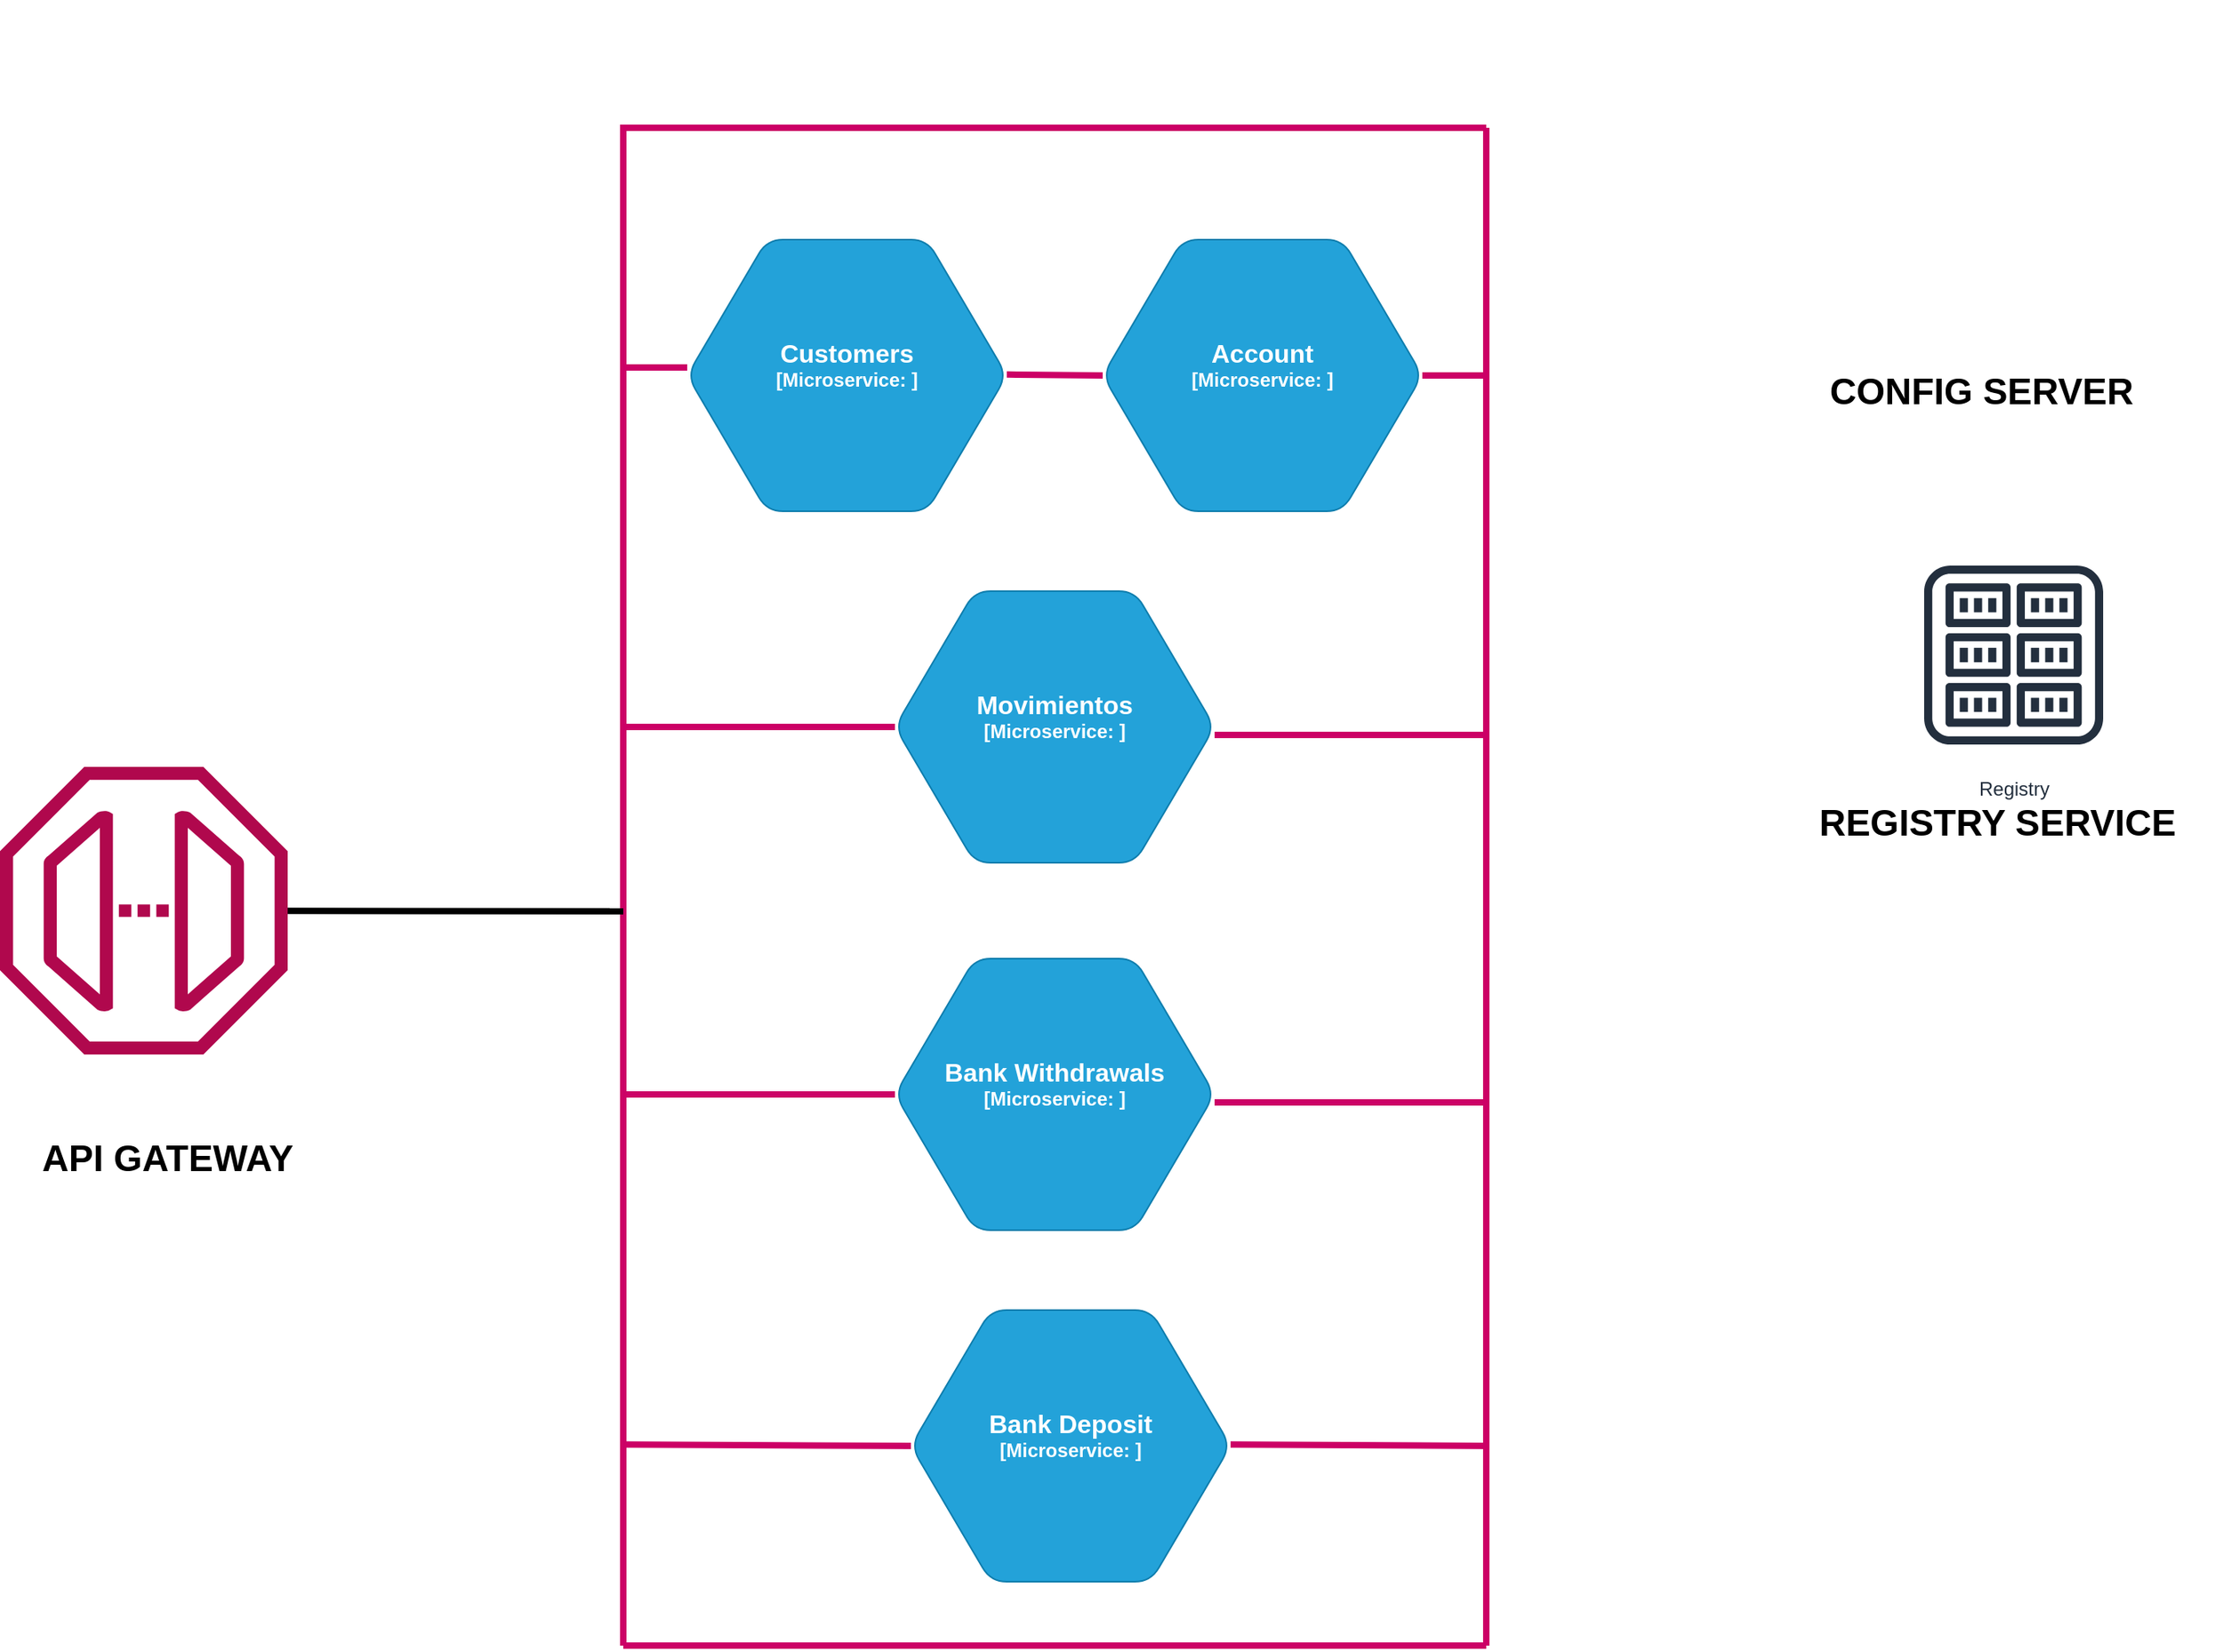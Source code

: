 <mxfile version="16.5.6" type="github" pages="2">
  <diagram id="eq8eSxxcA1K28TQnE9SX" name="Page-1">
    <mxGraphModel dx="2714" dy="2222" grid="1" gridSize="10" guides="1" tooltips="1" connect="1" arrows="1" fold="1" page="1" pageScale="1" pageWidth="827" pageHeight="1169" math="0" shadow="0">
      <root>
        <mxCell id="0" />
        <mxCell id="1" parent="0" />
        <object placeholders="1" c4Type="Customers" c4Container="Microservice" c4Technology="" c4Description="" label="&lt;font style=&quot;font-size: 16px&quot;&gt;&lt;b&gt;%c4Type%&lt;/font&gt;&lt;div&gt;[%c4Container%:&amp;nbsp;%c4Technology%]&lt;/div&gt;&lt;br&gt;&lt;div&gt;&lt;font style=&quot;font-size: 11px&quot;&gt;&lt;font color=&quot;#E6E6E6&quot;&gt;%c4Description%&lt;/font&gt;&lt;/div&gt;" id="_urOBfJ--bB7QaMjrRNa-1">
          <mxCell style="shape=hexagon;size=50;perimeter=hexagonPerimeter2;whiteSpace=wrap;html=1;fixedSize=1;rounded=1;labelBackgroundColor=none;fillColor=#23A2D9;fontSize=12;fontColor=#ffffff;align=center;strokeColor=#0E7DAD;metaEdit=1;points=[[0.5,0,0],[1,0.25,0],[1,0.5,0],[1,0.75,0],[0.5,1,0],[0,0.75,0],[0,0.5,0],[0,0.25,0]];resizable=0;" parent="1" vertex="1">
            <mxGeometry x="260" y="-80" width="200" height="170" as="geometry" />
          </mxCell>
        </object>
        <object placeholders="1" c4Type="Movimientos" c4Container="Microservice" c4Technology="" c4Description="" label="&lt;font style=&quot;font-size: 16px&quot;&gt;&lt;b&gt;%c4Type%&lt;/font&gt;&lt;div&gt;[%c4Container%:&amp;nbsp;%c4Technology%]&lt;/div&gt;&lt;br&gt;&lt;div&gt;&lt;font style=&quot;font-size: 11px&quot;&gt;&lt;font color=&quot;#E6E6E6&quot;&gt;%c4Description%&lt;/font&gt;&lt;/div&gt;" id="_urOBfJ--bB7QaMjrRNa-2">
          <mxCell style="shape=hexagon;size=50;perimeter=hexagonPerimeter2;whiteSpace=wrap;html=1;fixedSize=1;rounded=1;labelBackgroundColor=none;fillColor=#23A2D9;fontSize=12;fontColor=#ffffff;align=center;strokeColor=#0E7DAD;metaEdit=1;points=[[0.5,0,0],[1,0.25,0],[1,0.5,0],[1,0.75,0],[0.5,1,0],[0,0.75,0],[0,0.5,0],[0,0.25,0]];resizable=0;" parent="1" vertex="1">
            <mxGeometry x="390" y="140" width="200" height="170" as="geometry" />
          </mxCell>
        </object>
        <object placeholders="1" c4Type="Bank Deposit" c4Container="Microservice" c4Technology="" c4Description="" label="&lt;font style=&quot;font-size: 16px&quot;&gt;&lt;b&gt;%c4Type%&lt;/font&gt;&lt;div&gt;[%c4Container%:&amp;nbsp;%c4Technology%]&lt;/div&gt;&lt;br&gt;&lt;div&gt;&lt;font style=&quot;font-size: 11px&quot;&gt;&lt;font color=&quot;#E6E6E6&quot;&gt;%c4Description%&lt;/font&gt;&lt;/div&gt;" id="_urOBfJ--bB7QaMjrRNa-3">
          <mxCell style="shape=hexagon;size=50;perimeter=hexagonPerimeter2;whiteSpace=wrap;html=1;fixedSize=1;rounded=1;labelBackgroundColor=none;fillColor=#23A2D9;fontSize=12;fontColor=#ffffff;align=center;strokeColor=#0E7DAD;metaEdit=1;points=[[0.5,0,0],[1,0.25,0],[1,0.5,0],[1,0.75,0],[0.5,1,0],[0,0.75,0],[0,0.5,0],[0,0.25,0]];resizable=0;" parent="1" vertex="1">
            <mxGeometry x="400" y="590" width="200" height="170" as="geometry" />
          </mxCell>
        </object>
        <object placeholders="1" c4Type="Account" c4Container="Microservice" c4Technology="" c4Description="" label="&lt;font style=&quot;font-size: 16px&quot;&gt;&lt;b&gt;%c4Type%&lt;/font&gt;&lt;div&gt;[%c4Container%:&amp;nbsp;%c4Technology%]&lt;/div&gt;&lt;br&gt;&lt;div&gt;&lt;font style=&quot;font-size: 11px&quot;&gt;&lt;font color=&quot;#E6E6E6&quot;&gt;%c4Description%&lt;/font&gt;&lt;/div&gt;" id="_urOBfJ--bB7QaMjrRNa-4">
          <mxCell style="shape=hexagon;size=50;perimeter=hexagonPerimeter2;whiteSpace=wrap;html=1;fixedSize=1;rounded=1;labelBackgroundColor=none;fillColor=#23A2D9;fontSize=12;fontColor=#ffffff;align=center;strokeColor=#0E7DAD;metaEdit=1;points=[[0.5,0,0],[1,0.25,0],[1,0.5,0],[1,0.75,0],[0.5,1,0],[0,0.75,0],[0,0.5,0],[0,0.25,0]];resizable=0;" parent="1" vertex="1">
            <mxGeometry x="520" y="-80" width="200" height="170" as="geometry" />
          </mxCell>
        </object>
        <mxCell id="_urOBfJ--bB7QaMjrRNa-5" value="" style="endArrow=none;html=1;rounded=0;strokeWidth=4;fillColor=#d5e8d4;strokeColor=#CC0066;" parent="1" edge="1">
          <mxGeometry width="50" height="50" relative="1" as="geometry">
            <mxPoint x="220" y="800" as="sourcePoint" />
            <mxPoint x="760" y="-150" as="targetPoint" />
            <Array as="points">
              <mxPoint x="220" y="-150" />
            </Array>
          </mxGeometry>
        </mxCell>
        <mxCell id="_urOBfJ--bB7QaMjrRNa-6" value="" style="endArrow=none;html=1;rounded=0;strokeWidth=4;fillColor=#d5e8d4;strokeColor=#CC0066;" parent="1" edge="1">
          <mxGeometry width="50" height="50" relative="1" as="geometry">
            <mxPoint x="220" y="800.0" as="sourcePoint" />
            <mxPoint x="760" y="800.0" as="targetPoint" />
          </mxGeometry>
        </mxCell>
        <mxCell id="_urOBfJ--bB7QaMjrRNa-7" value="" style="endArrow=none;html=1;rounded=0;strokeWidth=4;fillColor=#d5e8d4;strokeColor=#CC0066;" parent="1" edge="1">
          <mxGeometry width="50" height="50" relative="1" as="geometry">
            <mxPoint x="760" y="800" as="sourcePoint" />
            <mxPoint x="760" y="-150" as="targetPoint" />
          </mxGeometry>
        </mxCell>
        <object placeholders="1" c4Type="Bank Withdrawals" c4Container="Microservice" c4Technology="" c4Description="" label="&lt;font style=&quot;font-size: 16px&quot;&gt;&lt;b&gt;%c4Type%&lt;/font&gt;&lt;div&gt;[%c4Container%:&amp;nbsp;%c4Technology%]&lt;/div&gt;&lt;br&gt;&lt;div&gt;&lt;font style=&quot;font-size: 11px&quot;&gt;&lt;font color=&quot;#E6E6E6&quot;&gt;%c4Description%&lt;/font&gt;&lt;/div&gt;" id="_urOBfJ--bB7QaMjrRNa-8">
          <mxCell style="shape=hexagon;size=50;perimeter=hexagonPerimeter2;whiteSpace=wrap;html=1;fixedSize=1;rounded=1;labelBackgroundColor=none;fillColor=#23A2D9;fontSize=12;fontColor=#ffffff;align=center;strokeColor=#0E7DAD;metaEdit=1;points=[[0.5,0,0],[1,0.25,0],[1,0.5,0],[1,0.75,0],[0.5,1,0],[0,0.75,0],[0,0.5,0],[0,0.25,0]];resizable=0;" parent="1" vertex="1">
            <mxGeometry x="390" y="370" width="200" height="170" as="geometry" />
          </mxCell>
        </object>
        <mxCell id="_urOBfJ--bB7QaMjrRNa-9" value="" style="sketch=0;outlineConnect=0;fontColor=#232F3E;gradientColor=none;fillColor=#B0084D;strokeColor=none;dashed=0;verticalLabelPosition=bottom;verticalAlign=top;align=center;html=1;fontSize=12;fontStyle=0;aspect=fixed;pointerEvents=1;shape=mxgraph.aws4.endpoint;" parent="1" vertex="1">
          <mxGeometry x="-170" y="250" width="180" height="180" as="geometry" />
        </mxCell>
        <mxCell id="_urOBfJ--bB7QaMjrRNa-10" value="&lt;font style=&quot;font-size: 23px&quot;&gt;API GATEWAY&lt;/font&gt;" style="text;html=1;strokeColor=none;fillColor=none;align=center;verticalAlign=middle;whiteSpace=wrap;rounded=0;fontStyle=1" parent="1" vertex="1">
          <mxGeometry x="-160" y="480" width="190" height="30" as="geometry" />
        </mxCell>
        <mxCell id="_urOBfJ--bB7QaMjrRNa-12" value="" style="endArrow=none;html=1;rounded=0;fontSize=23;strokeColor=#CC0066;strokeWidth=4;entryX=0;entryY=0.5;entryDx=0;entryDy=0;entryPerimeter=0;" parent="1" target="_urOBfJ--bB7QaMjrRNa-2" edge="1">
          <mxGeometry width="50" height="50" relative="1" as="geometry">
            <mxPoint x="220" y="225" as="sourcePoint" />
            <mxPoint x="260" y="300" as="targetPoint" />
          </mxGeometry>
        </mxCell>
        <mxCell id="_urOBfJ--bB7QaMjrRNa-13" value="" style="endArrow=none;html=1;rounded=0;fontSize=23;strokeColor=#CC0066;strokeWidth=4;" parent="1" edge="1">
          <mxGeometry width="50" height="50" relative="1" as="geometry">
            <mxPoint x="590" y="230" as="sourcePoint" />
            <mxPoint x="590" y="230" as="targetPoint" />
            <Array as="points">
              <mxPoint x="760" y="230" />
            </Array>
          </mxGeometry>
        </mxCell>
        <mxCell id="_urOBfJ--bB7QaMjrRNa-16" value="" style="endArrow=none;html=1;rounded=0;fontSize=23;strokeColor=#CC0066;strokeWidth=4;entryX=0;entryY=0.5;entryDx=0;entryDy=0;entryPerimeter=0;" parent="1" target="_urOBfJ--bB7QaMjrRNa-8" edge="1">
          <mxGeometry width="50" height="50" relative="1" as="geometry">
            <mxPoint x="220" y="455" as="sourcePoint" />
            <mxPoint x="400" y="235.0" as="targetPoint" />
          </mxGeometry>
        </mxCell>
        <mxCell id="_urOBfJ--bB7QaMjrRNa-17" value="" style="endArrow=none;html=1;rounded=0;fontSize=23;strokeColor=#CC0066;strokeWidth=4;" parent="1" edge="1">
          <mxGeometry width="50" height="50" relative="1" as="geometry">
            <mxPoint x="590" y="460" as="sourcePoint" />
            <mxPoint x="760" y="460" as="targetPoint" />
          </mxGeometry>
        </mxCell>
        <mxCell id="_urOBfJ--bB7QaMjrRNa-18" value="" style="endArrow=none;html=1;rounded=0;fontSize=23;strokeColor=#CC0066;strokeWidth=4;entryX=0;entryY=0.5;entryDx=0;entryDy=0;entryPerimeter=0;" parent="1" target="_urOBfJ--bB7QaMjrRNa-3" edge="1">
          <mxGeometry width="50" height="50" relative="1" as="geometry">
            <mxPoint x="220" y="674.17" as="sourcePoint" />
            <mxPoint x="390" y="674.17" as="targetPoint" />
          </mxGeometry>
        </mxCell>
        <mxCell id="_urOBfJ--bB7QaMjrRNa-19" value="" style="endArrow=none;html=1;rounded=0;fontSize=23;strokeColor=#CC0066;strokeWidth=4;" parent="1" edge="1">
          <mxGeometry width="50" height="50" relative="1" as="geometry">
            <mxPoint x="600" y="674.17" as="sourcePoint" />
            <mxPoint x="760" y="675" as="targetPoint" />
          </mxGeometry>
        </mxCell>
        <mxCell id="_urOBfJ--bB7QaMjrRNa-20" value="" style="endArrow=none;html=1;rounded=0;fontSize=23;strokeColor=#CC0066;strokeWidth=4;" parent="1" edge="1">
          <mxGeometry width="50" height="50" relative="1" as="geometry">
            <mxPoint x="220" y="-4.547e-13" as="sourcePoint" />
            <mxPoint x="260" as="targetPoint" />
          </mxGeometry>
        </mxCell>
        <mxCell id="_urOBfJ--bB7QaMjrRNa-21" value="" style="endArrow=none;html=1;rounded=0;fontSize=23;strokeColor=#CC0066;strokeWidth=4;entryX=0;entryY=0.5;entryDx=0;entryDy=0;entryPerimeter=0;" parent="1" target="_urOBfJ--bB7QaMjrRNa-4" edge="1">
          <mxGeometry width="50" height="50" relative="1" as="geometry">
            <mxPoint x="460.0" y="4.41" as="sourcePoint" />
            <mxPoint x="500.0" y="4.41" as="targetPoint" />
          </mxGeometry>
        </mxCell>
        <mxCell id="_urOBfJ--bB7QaMjrRNa-22" value="" style="endArrow=none;html=1;rounded=0;fontSize=23;strokeColor=#CC0066;strokeWidth=4;" parent="1" edge="1">
          <mxGeometry width="50" height="50" relative="1" as="geometry">
            <mxPoint x="720" y="5" as="sourcePoint" />
            <mxPoint x="760" y="5" as="targetPoint" />
          </mxGeometry>
        </mxCell>
        <mxCell id="_urOBfJ--bB7QaMjrRNa-23" value="" style="endArrow=none;html=1;rounded=0;fontSize=23;strokeColor=#000000;strokeWidth=4;" parent="1" source="_urOBfJ--bB7QaMjrRNa-9" edge="1">
          <mxGeometry width="50" height="50" relative="1" as="geometry">
            <mxPoint x="40" y="340" as="sourcePoint" />
            <mxPoint x="220" y="340.43" as="targetPoint" />
          </mxGeometry>
        </mxCell>
        <mxCell id="_urOBfJ--bB7QaMjrRNa-27" value="" style="shape=image;html=1;verticalAlign=top;verticalLabelPosition=bottom;labelBackgroundColor=#ffffff;imageAspect=0;aspect=fixed;image=https://cdn2.iconfinder.com/data/icons/gnomeicontheme/48x48/apps/gnome-server-config.png;fontSize=23;" parent="1" vertex="1">
          <mxGeometry x="970" y="-230" width="200" height="200" as="geometry" />
        </mxCell>
        <mxCell id="_urOBfJ--bB7QaMjrRNa-28" value="&lt;font style=&quot;font-size: 23px&quot;&gt;CONFIG SERVER&lt;/font&gt;" style="text;html=1;strokeColor=none;fillColor=none;align=center;verticalAlign=middle;whiteSpace=wrap;rounded=0;fontStyle=1" parent="1" vertex="1">
          <mxGeometry x="930" width="280" height="30" as="geometry" />
        </mxCell>
        <mxCell id="_urOBfJ--bB7QaMjrRNa-32" value="Registry" style="sketch=0;outlineConnect=0;fontColor=#232F3E;gradientColor=none;strokeColor=#232F3E;fillColor=#ffffff;dashed=0;verticalLabelPosition=bottom;verticalAlign=top;align=center;html=1;fontSize=12;fontStyle=0;aspect=fixed;shape=mxgraph.aws4.resourceIcon;resIcon=mxgraph.aws4.registry;" parent="1" vertex="1">
          <mxGeometry x="1020" y="110" width="140" height="140" as="geometry" />
        </mxCell>
        <mxCell id="_urOBfJ--bB7QaMjrRNa-33" value="&lt;font style=&quot;font-size: 23px&quot;&gt;REGISTRY SERVICE&lt;/font&gt;" style="text;html=1;strokeColor=none;fillColor=none;align=center;verticalAlign=middle;whiteSpace=wrap;rounded=0;fontStyle=1" parent="1" vertex="1">
          <mxGeometry x="940" y="270" width="280" height="30" as="geometry" />
        </mxCell>
      </root>
    </mxGraphModel>
  </diagram>
  <diagram id="FQBAsh4Vh0KnJ1CAj7aw" name="Page-2">
    <mxGraphModel dx="1034" dy="569" grid="1" gridSize="10" guides="1" tooltips="1" connect="1" arrows="1" fold="1" page="1" pageScale="1" pageWidth="827" pageHeight="1169" math="0" shadow="0">
      <root>
        <mxCell id="alRfnNAKmgKvm8Ej7FdO-0" />
        <mxCell id="alRfnNAKmgKvm8Ej7FdO-1" parent="alRfnNAKmgKvm8Ej7FdO-0" />
      </root>
    </mxGraphModel>
  </diagram>
</mxfile>
